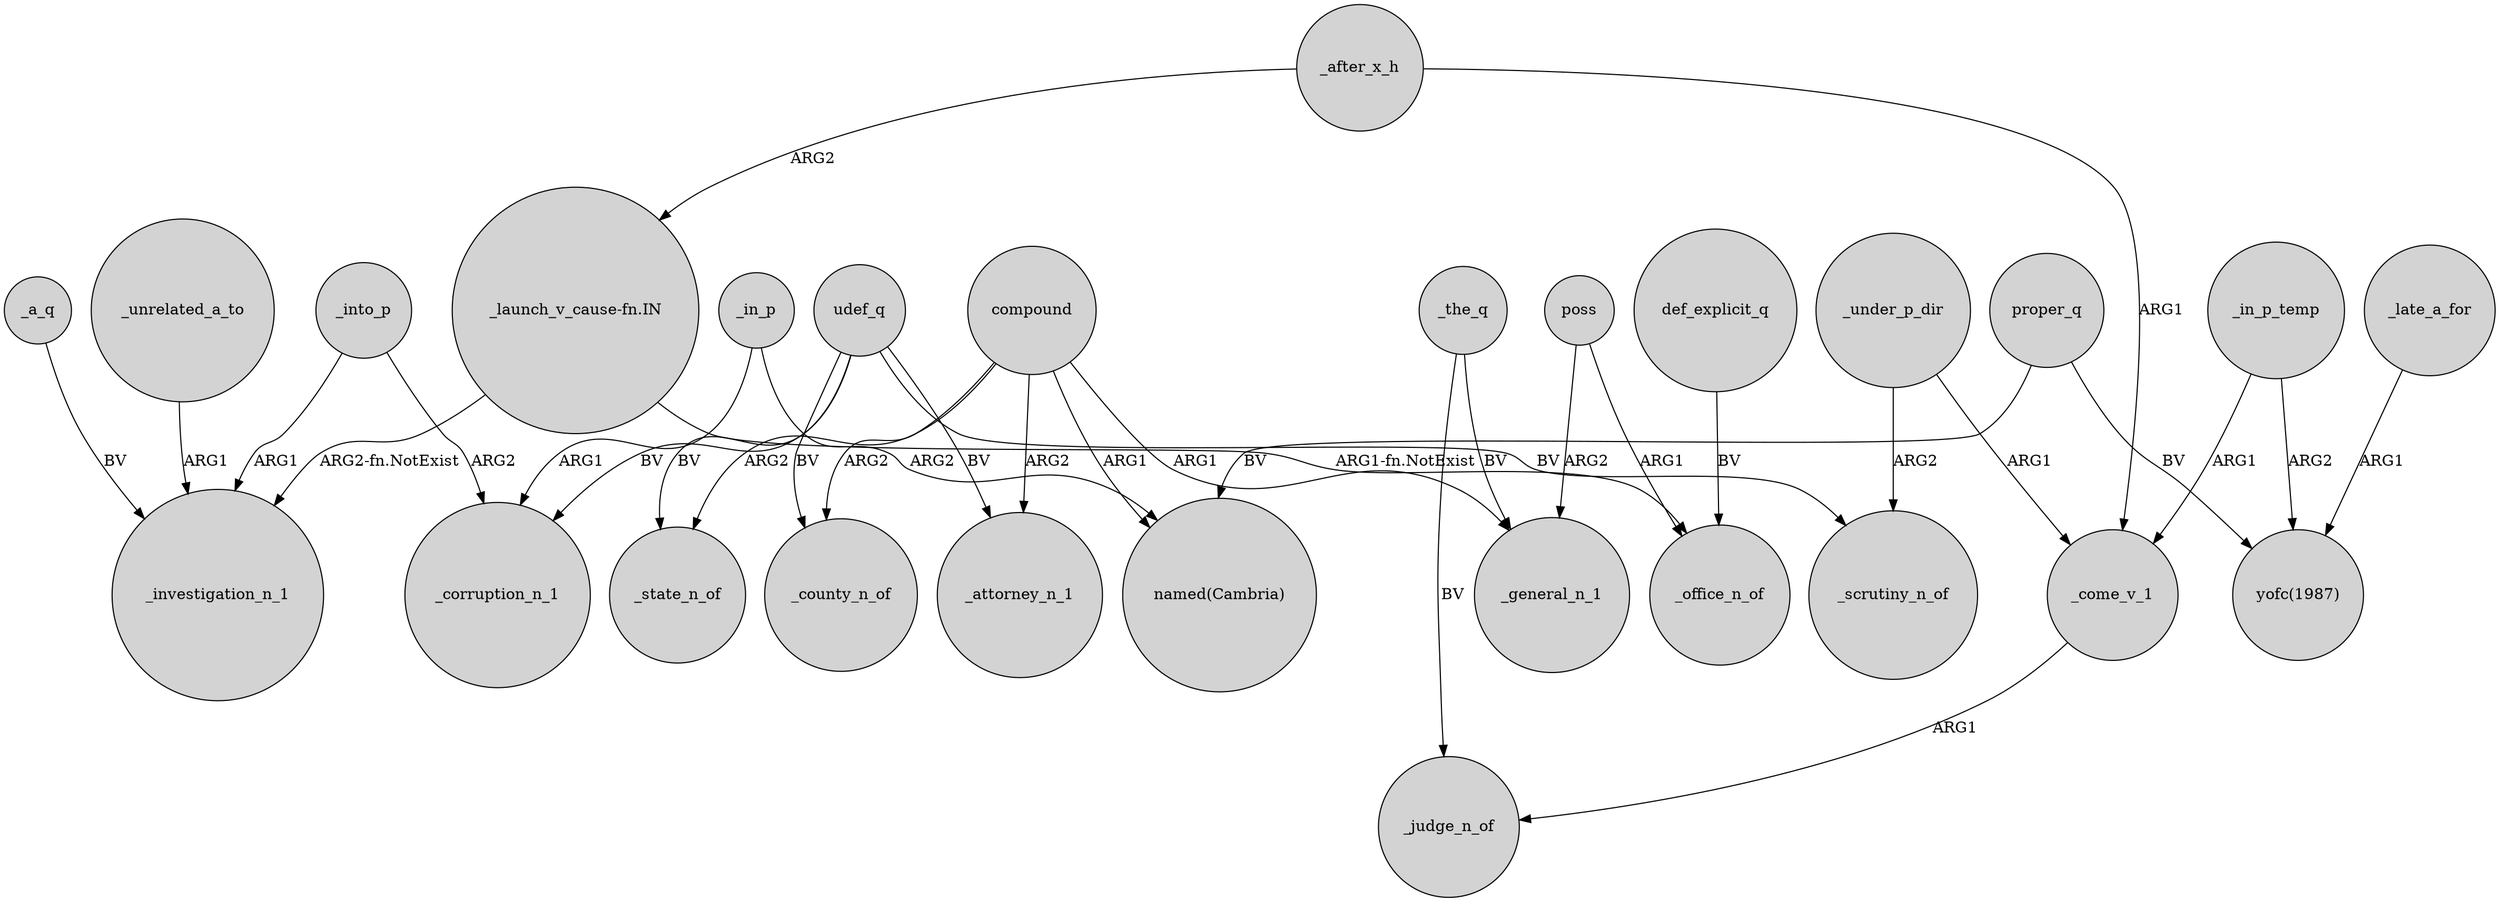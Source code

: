 digraph {
	node [shape=circle style=filled]
	_unrelated_a_to -> _investigation_n_1 [label=ARG1]
	_in_p_temp -> "yofc(1987)" [label=ARG2]
	_into_p -> _investigation_n_1 [label=ARG1]
	_in_p_temp -> _come_v_1 [label=ARG1]
	_after_x_h -> _come_v_1 [label=ARG1]
	_the_q -> _general_n_1 [label=BV]
	_under_p_dir -> _come_v_1 [label=ARG1]
	udef_q -> _state_n_of [label=BV]
	def_explicit_q -> _office_n_of [label=BV]
	_in_p -> _corruption_n_1 [label=ARG1]
	_in_p -> "named(Cambria)" [label=ARG2]
	compound -> _county_n_of [label=ARG2]
	compound -> _state_n_of [label=ARG2]
	udef_q -> _county_n_of [label=BV]
	_into_p -> _corruption_n_1 [label=ARG2]
	compound -> _attorney_n_1 [label=ARG2]
	_after_x_h -> "_launch_v_cause-fn.IN" [label=ARG2]
	_come_v_1 -> _judge_n_of [label=ARG1]
	"_launch_v_cause-fn.IN" -> _office_n_of [label="ARG1-fn.NotExist"]
	udef_q -> _attorney_n_1 [label=BV]
	udef_q -> _scrutiny_n_of [label=BV]
	"_launch_v_cause-fn.IN" -> _investigation_n_1 [label="ARG2-fn.NotExist"]
	compound -> "named(Cambria)" [label=ARG1]
	_under_p_dir -> _scrutiny_n_of [label=ARG2]
	_a_q -> _investigation_n_1 [label=BV]
	proper_q -> "named(Cambria)" [label=BV]
	poss -> _office_n_of [label=ARG1]
	poss -> _general_n_1 [label=ARG2]
	proper_q -> "yofc(1987)" [label=BV]
	compound -> _general_n_1 [label=ARG1]
	udef_q -> _corruption_n_1 [label=BV]
	_the_q -> _judge_n_of [label=BV]
	_late_a_for -> "yofc(1987)" [label=ARG1]
}
